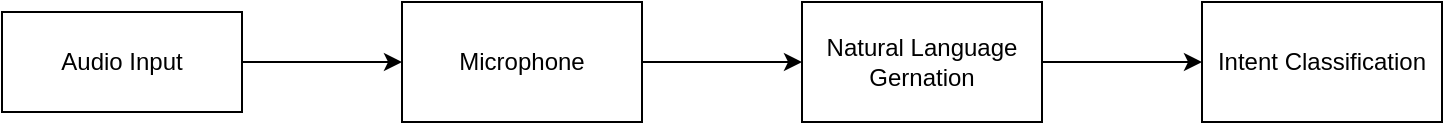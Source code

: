 <mxfile version="20.8.3" type="github">
  <diagram id="JwcadMRwFu3yK7qmQVH_" name="Page-1">
    <mxGraphModel dx="806" dy="495" grid="1" gridSize="10" guides="1" tooltips="1" connect="1" arrows="1" fold="1" page="1" pageScale="1" pageWidth="850" pageHeight="1100" math="0" shadow="0">
      <root>
        <mxCell id="0" />
        <mxCell id="1" parent="0" />
        <mxCell id="bmp9sgnXweDHO-T-YPHY-4" value="" style="edgeStyle=orthogonalEdgeStyle;rounded=0;orthogonalLoop=1;jettySize=auto;html=1;" edge="1" parent="1" source="bmp9sgnXweDHO-T-YPHY-2" target="bmp9sgnXweDHO-T-YPHY-3">
          <mxGeometry relative="1" as="geometry" />
        </mxCell>
        <mxCell id="bmp9sgnXweDHO-T-YPHY-2" value="Audio Input" style="rounded=0;whiteSpace=wrap;html=1;" vertex="1" parent="1">
          <mxGeometry x="40" y="40" width="120" height="50" as="geometry" />
        </mxCell>
        <mxCell id="bmp9sgnXweDHO-T-YPHY-6" value="" style="edgeStyle=orthogonalEdgeStyle;rounded=0;orthogonalLoop=1;jettySize=auto;html=1;" edge="1" parent="1" source="bmp9sgnXweDHO-T-YPHY-3" target="bmp9sgnXweDHO-T-YPHY-5">
          <mxGeometry relative="1" as="geometry" />
        </mxCell>
        <mxCell id="bmp9sgnXweDHO-T-YPHY-3" value="Microphone" style="whiteSpace=wrap;html=1;rounded=0;" vertex="1" parent="1">
          <mxGeometry x="240" y="35" width="120" height="60" as="geometry" />
        </mxCell>
        <mxCell id="bmp9sgnXweDHO-T-YPHY-8" value="" style="edgeStyle=orthogonalEdgeStyle;rounded=0;orthogonalLoop=1;jettySize=auto;html=1;" edge="1" parent="1" source="bmp9sgnXweDHO-T-YPHY-5" target="bmp9sgnXweDHO-T-YPHY-7">
          <mxGeometry relative="1" as="geometry" />
        </mxCell>
        <mxCell id="bmp9sgnXweDHO-T-YPHY-5" value="Natural Language Gernation" style="whiteSpace=wrap;html=1;rounded=0;" vertex="1" parent="1">
          <mxGeometry x="440" y="35" width="120" height="60" as="geometry" />
        </mxCell>
        <mxCell id="bmp9sgnXweDHO-T-YPHY-7" value="Intent Classification" style="whiteSpace=wrap;html=1;rounded=0;" vertex="1" parent="1">
          <mxGeometry x="640" y="35" width="120" height="60" as="geometry" />
        </mxCell>
      </root>
    </mxGraphModel>
  </diagram>
</mxfile>
